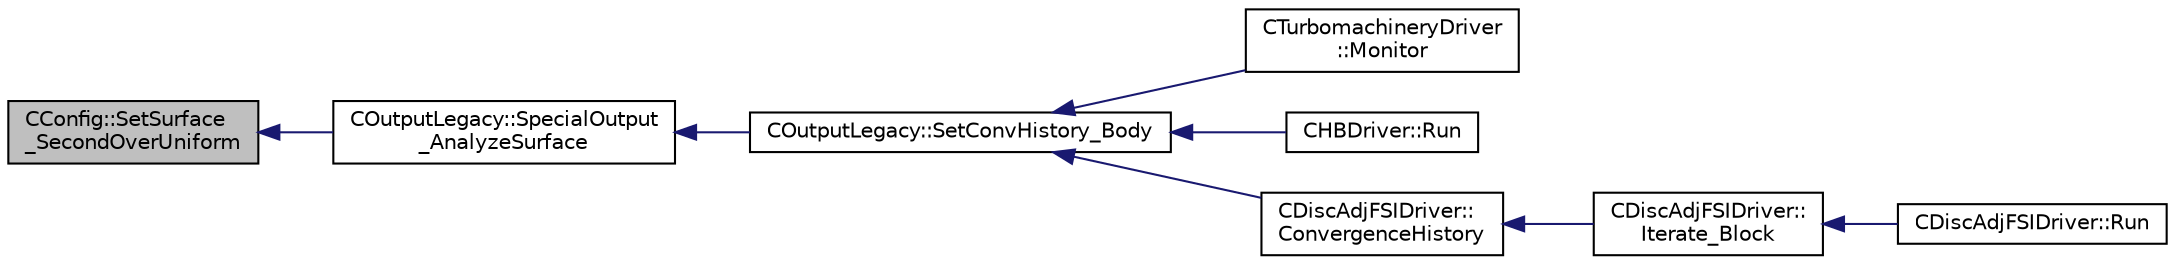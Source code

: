 digraph "CConfig::SetSurface_SecondOverUniform"
{
  edge [fontname="Helvetica",fontsize="10",labelfontname="Helvetica",labelfontsize="10"];
  node [fontname="Helvetica",fontsize="10",shape=record];
  rankdir="LR";
  Node15645 [label="CConfig::SetSurface\l_SecondOverUniform",height=0.2,width=0.4,color="black", fillcolor="grey75", style="filled", fontcolor="black"];
  Node15645 -> Node15646 [dir="back",color="midnightblue",fontsize="10",style="solid",fontname="Helvetica"];
  Node15646 [label="COutputLegacy::SpecialOutput\l_AnalyzeSurface",height=0.2,width=0.4,color="black", fillcolor="white", style="filled",URL="$class_c_output_legacy.html#ae5bab3f07ff9b9d1434626add0d4d332",tooltip="Writes one dimensional output. "];
  Node15646 -> Node15647 [dir="back",color="midnightblue",fontsize="10",style="solid",fontname="Helvetica"];
  Node15647 [label="COutputLegacy::SetConvHistory_Body",height=0.2,width=0.4,color="black", fillcolor="white", style="filled",URL="$class_c_output_legacy.html#a217cc0d778a3828499189a9debee47c6",tooltip="Write the history file and the convergence on the screen for serial computations. ..."];
  Node15647 -> Node15648 [dir="back",color="midnightblue",fontsize="10",style="solid",fontname="Helvetica"];
  Node15648 [label="CTurbomachineryDriver\l::Monitor",height=0.2,width=0.4,color="black", fillcolor="white", style="filled",URL="$class_c_turbomachinery_driver.html#a41d7b50bbacef68eb5436293ebb2da4f",tooltip="Monitor the computation. "];
  Node15647 -> Node15649 [dir="back",color="midnightblue",fontsize="10",style="solid",fontname="Helvetica"];
  Node15649 [label="CHBDriver::Run",height=0.2,width=0.4,color="black", fillcolor="white", style="filled",URL="$class_c_h_b_driver.html#a98c0448a8e0404845ee54e25b62eaea9",tooltip="Run a single iteration of a Harmonic Balance problem. "];
  Node15647 -> Node15650 [dir="back",color="midnightblue",fontsize="10",style="solid",fontname="Helvetica"];
  Node15650 [label="CDiscAdjFSIDriver::\lConvergenceHistory",height=0.2,width=0.4,color="black", fillcolor="white", style="filled",URL="$class_c_disc_adj_f_s_i_driver.html#a139dfa2442613879f2b15f28a09c2bd5",tooltip="Output the convergence history. "];
  Node15650 -> Node15651 [dir="back",color="midnightblue",fontsize="10",style="solid",fontname="Helvetica"];
  Node15651 [label="CDiscAdjFSIDriver::\lIterate_Block",height=0.2,width=0.4,color="black", fillcolor="white", style="filled",URL="$class_c_disc_adj_f_s_i_driver.html#a84949f139fa795b7d34d6ff77e82eb5c",tooltip="Iterate a certain block for adjoint FSI - may be the whole set of variables or independent and subite..."];
  Node15651 -> Node15652 [dir="back",color="midnightblue",fontsize="10",style="solid",fontname="Helvetica"];
  Node15652 [label="CDiscAdjFSIDriver::Run",height=0.2,width=0.4,color="black", fillcolor="white", style="filled",URL="$class_c_disc_adj_f_s_i_driver.html#a2e965d6e9c4dcfc296077cae225cab21",tooltip="Run a Discrete Adjoint iteration for the FSI problem. "];
}
